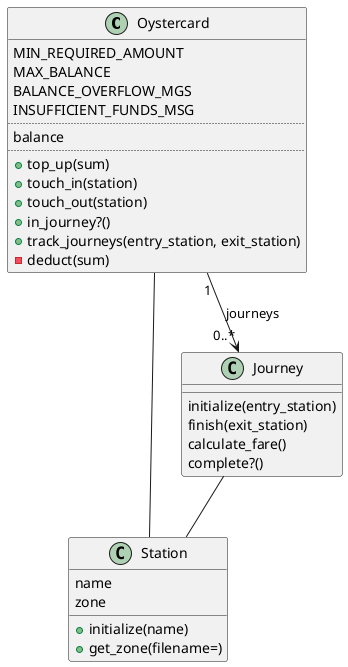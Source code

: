 @startuml

class Oystercard {
    MIN_REQUIRED_AMOUNT
    MAX_BALANCE
    BALANCE_OVERFLOW_MGS
    INSUFFICIENT_FUNDS_MSG
    ..
    balance
    ..
    + top_up(sum)
    + touch_in(station)
    + touch_out(station)
    + in_journey?()
    + track_journeys(entry_station, exit_station)
    - deduct(sum)
}

class Station {
    name
    zone
    + initialize(name)
    + get_zone(filename=)
}

class Journey {
    initialize(entry_station)
    finish(exit_station)
    calculate_fare()
    complete?()
}

Oystercard -- Station
Journey -- Station
Oystercard "1" --> "0..*" Journey: journeys



@enduml